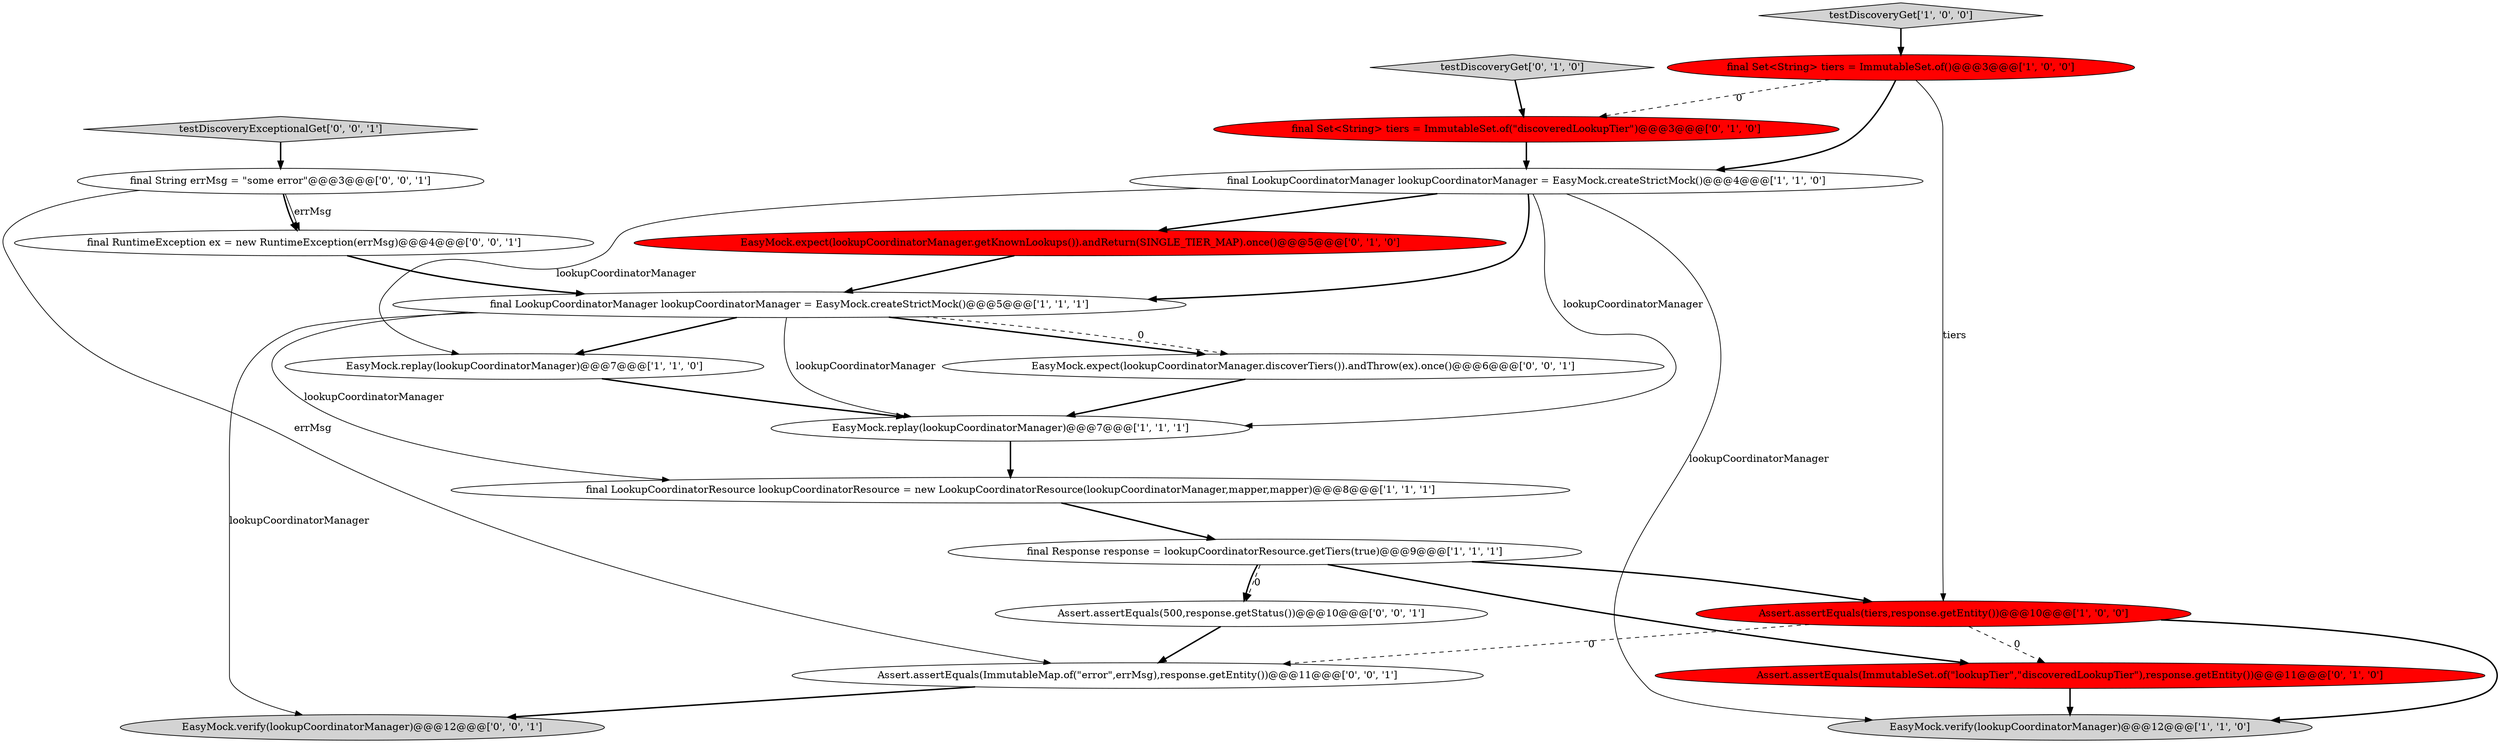 digraph {
20 [style = filled, label = "testDiscoveryExceptionalGet['0', '0', '1']", fillcolor = lightgray, shape = diamond image = "AAA0AAABBB3BBB"];
2 [style = filled, label = "final Response response = lookupCoordinatorResource.getTiers(true)@@@9@@@['1', '1', '1']", fillcolor = white, shape = ellipse image = "AAA0AAABBB1BBB"];
12 [style = filled, label = "final Set<String> tiers = ImmutableSet.of(\"discoveredLookupTier\")@@@3@@@['0', '1', '0']", fillcolor = red, shape = ellipse image = "AAA1AAABBB2BBB"];
3 [style = filled, label = "Assert.assertEquals(tiers,response.getEntity())@@@10@@@['1', '0', '0']", fillcolor = red, shape = ellipse image = "AAA1AAABBB1BBB"];
6 [style = filled, label = "EasyMock.replay(lookupCoordinatorManager)@@@7@@@['1', '1', '0']", fillcolor = white, shape = ellipse image = "AAA0AAABBB1BBB"];
4 [style = filled, label = "final LookupCoordinatorManager lookupCoordinatorManager = EasyMock.createStrictMock()@@@5@@@['1', '1', '1']", fillcolor = white, shape = ellipse image = "AAA0AAABBB1BBB"];
19 [style = filled, label = "final RuntimeException ex = new RuntimeException(errMsg)@@@4@@@['0', '0', '1']", fillcolor = white, shape = ellipse image = "AAA0AAABBB3BBB"];
16 [style = filled, label = "final String errMsg = \"some error\"@@@3@@@['0', '0', '1']", fillcolor = white, shape = ellipse image = "AAA0AAABBB3BBB"];
15 [style = filled, label = "EasyMock.expect(lookupCoordinatorManager.discoverTiers()).andThrow(ex).once()@@@6@@@['0', '0', '1']", fillcolor = white, shape = ellipse image = "AAA0AAABBB3BBB"];
1 [style = filled, label = "final LookupCoordinatorManager lookupCoordinatorManager = EasyMock.createStrictMock()@@@4@@@['1', '1', '0']", fillcolor = white, shape = ellipse image = "AAA0AAABBB1BBB"];
8 [style = filled, label = "EasyMock.verify(lookupCoordinatorManager)@@@12@@@['1', '1', '0']", fillcolor = lightgray, shape = ellipse image = "AAA0AAABBB1BBB"];
10 [style = filled, label = "Assert.assertEquals(ImmutableSet.of(\"lookupTier\",\"discoveredLookupTier\"),response.getEntity())@@@11@@@['0', '1', '0']", fillcolor = red, shape = ellipse image = "AAA1AAABBB2BBB"];
9 [style = filled, label = "testDiscoveryGet['1', '0', '0']", fillcolor = lightgray, shape = diamond image = "AAA0AAABBB1BBB"];
18 [style = filled, label = "Assert.assertEquals(500,response.getStatus())@@@10@@@['0', '0', '1']", fillcolor = white, shape = ellipse image = "AAA0AAABBB3BBB"];
5 [style = filled, label = "EasyMock.replay(lookupCoordinatorManager)@@@7@@@['1', '1', '1']", fillcolor = white, shape = ellipse image = "AAA0AAABBB1BBB"];
7 [style = filled, label = "final LookupCoordinatorResource lookupCoordinatorResource = new LookupCoordinatorResource(lookupCoordinatorManager,mapper,mapper)@@@8@@@['1', '1', '1']", fillcolor = white, shape = ellipse image = "AAA0AAABBB1BBB"];
17 [style = filled, label = "EasyMock.verify(lookupCoordinatorManager)@@@12@@@['0', '0', '1']", fillcolor = lightgray, shape = ellipse image = "AAA0AAABBB3BBB"];
13 [style = filled, label = "EasyMock.expect(lookupCoordinatorManager.getKnownLookups()).andReturn(SINGLE_TIER_MAP).once()@@@5@@@['0', '1', '0']", fillcolor = red, shape = ellipse image = "AAA1AAABBB2BBB"];
14 [style = filled, label = "Assert.assertEquals(ImmutableMap.of(\"error\",errMsg),response.getEntity())@@@11@@@['0', '0', '1']", fillcolor = white, shape = ellipse image = "AAA0AAABBB3BBB"];
11 [style = filled, label = "testDiscoveryGet['0', '1', '0']", fillcolor = lightgray, shape = diamond image = "AAA0AAABBB2BBB"];
0 [style = filled, label = "final Set<String> tiers = ImmutableSet.of()@@@3@@@['1', '0', '0']", fillcolor = red, shape = ellipse image = "AAA1AAABBB1BBB"];
1->4 [style = bold, label=""];
9->0 [style = bold, label=""];
4->5 [style = solid, label="lookupCoordinatorManager"];
4->6 [style = bold, label=""];
1->8 [style = solid, label="lookupCoordinatorManager"];
2->3 [style = bold, label=""];
16->14 [style = solid, label="errMsg"];
4->15 [style = bold, label=""];
4->7 [style = solid, label="lookupCoordinatorManager"];
2->18 [style = bold, label=""];
14->17 [style = bold, label=""];
16->19 [style = solid, label="errMsg"];
11->12 [style = bold, label=""];
0->12 [style = dashed, label="0"];
16->19 [style = bold, label=""];
2->10 [style = bold, label=""];
12->1 [style = bold, label=""];
1->13 [style = bold, label=""];
15->5 [style = bold, label=""];
1->6 [style = solid, label="lookupCoordinatorManager"];
6->5 [style = bold, label=""];
20->16 [style = bold, label=""];
10->8 [style = bold, label=""];
1->5 [style = solid, label="lookupCoordinatorManager"];
7->2 [style = bold, label=""];
0->1 [style = bold, label=""];
3->8 [style = bold, label=""];
0->3 [style = solid, label="tiers"];
4->15 [style = dashed, label="0"];
2->18 [style = dashed, label="0"];
5->7 [style = bold, label=""];
4->17 [style = solid, label="lookupCoordinatorManager"];
3->10 [style = dashed, label="0"];
19->4 [style = bold, label=""];
3->14 [style = dashed, label="0"];
18->14 [style = bold, label=""];
13->4 [style = bold, label=""];
}
